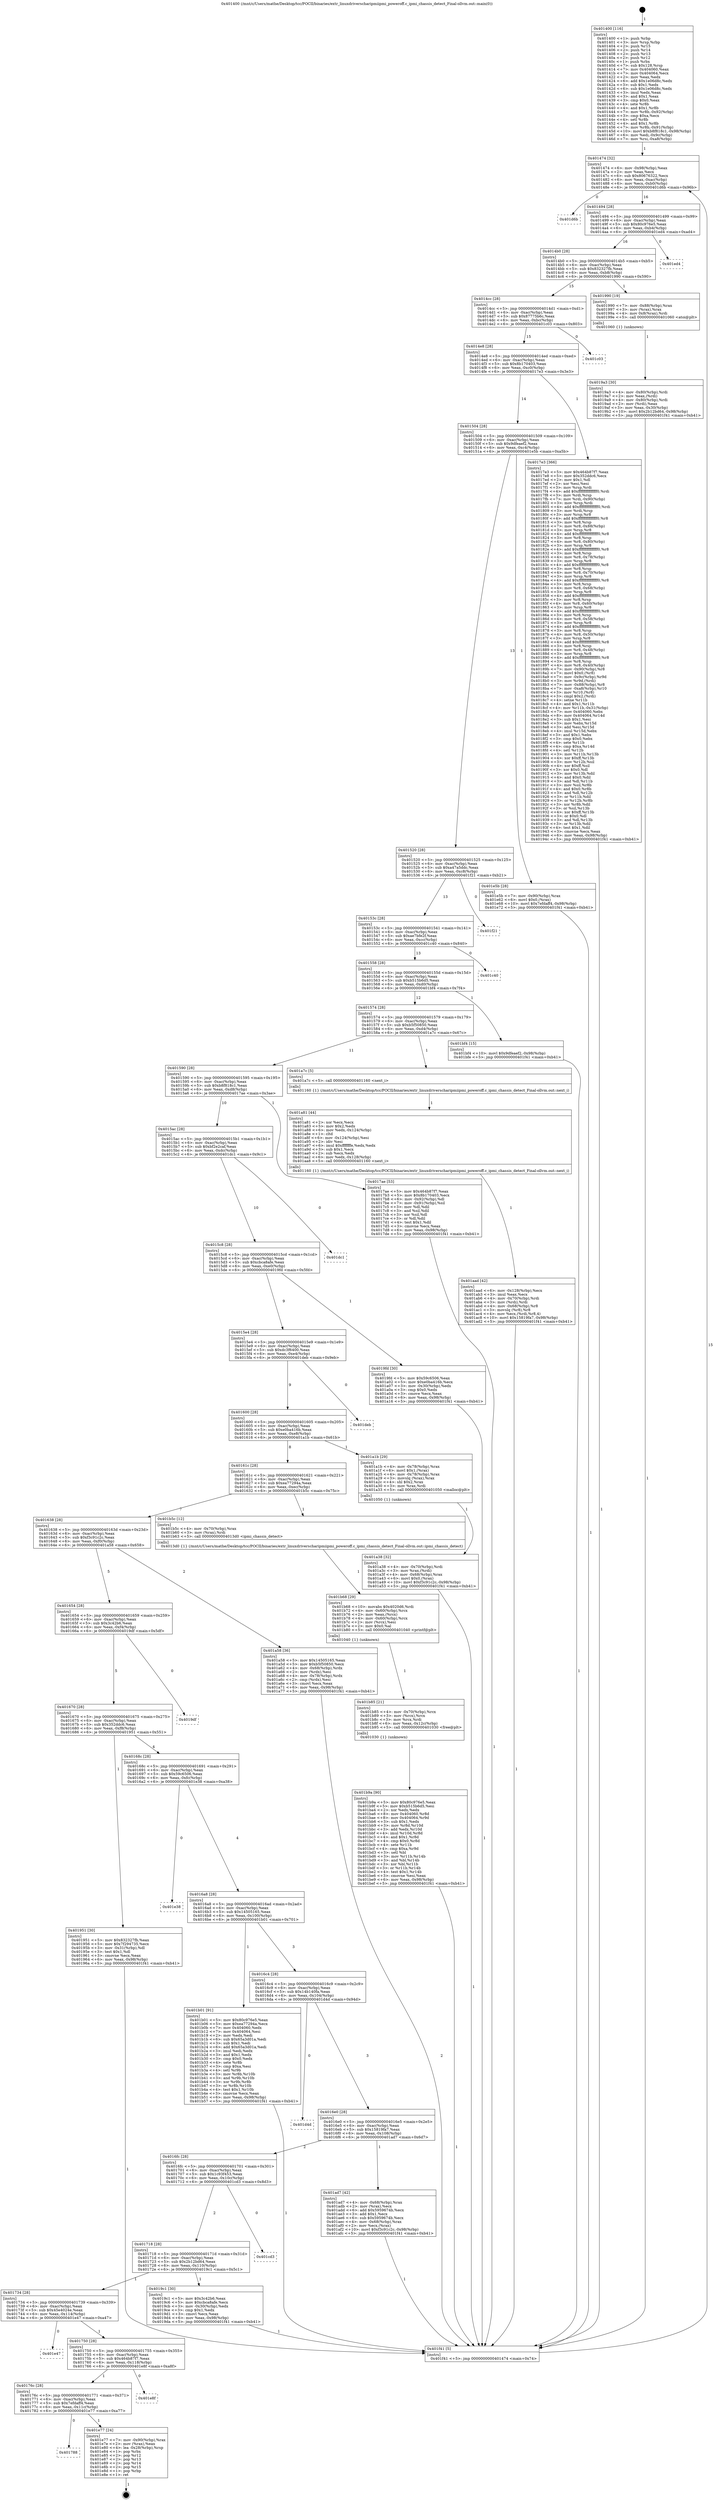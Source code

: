 digraph "0x401400" {
  label = "0x401400 (/mnt/c/Users/mathe/Desktop/tcc/POCII/binaries/extr_linuxdriverscharipmiipmi_poweroff.c_ipmi_chassis_detect_Final-ollvm.out::main(0))"
  labelloc = "t"
  node[shape=record]

  Entry [label="",width=0.3,height=0.3,shape=circle,fillcolor=black,style=filled]
  "0x401474" [label="{
     0x401474 [32]\l
     | [instrs]\l
     &nbsp;&nbsp;0x401474 \<+6\>: mov -0x98(%rbp),%eax\l
     &nbsp;&nbsp;0x40147a \<+2\>: mov %eax,%ecx\l
     &nbsp;&nbsp;0x40147c \<+6\>: sub $0x80676322,%ecx\l
     &nbsp;&nbsp;0x401482 \<+6\>: mov %eax,-0xac(%rbp)\l
     &nbsp;&nbsp;0x401488 \<+6\>: mov %ecx,-0xb0(%rbp)\l
     &nbsp;&nbsp;0x40148e \<+6\>: je 0000000000401d6b \<main+0x96b\>\l
  }"]
  "0x401d6b" [label="{
     0x401d6b\l
  }", style=dashed]
  "0x401494" [label="{
     0x401494 [28]\l
     | [instrs]\l
     &nbsp;&nbsp;0x401494 \<+5\>: jmp 0000000000401499 \<main+0x99\>\l
     &nbsp;&nbsp;0x401499 \<+6\>: mov -0xac(%rbp),%eax\l
     &nbsp;&nbsp;0x40149f \<+5\>: sub $0x80c976e5,%eax\l
     &nbsp;&nbsp;0x4014a4 \<+6\>: mov %eax,-0xb4(%rbp)\l
     &nbsp;&nbsp;0x4014aa \<+6\>: je 0000000000401ed4 \<main+0xad4\>\l
  }"]
  Exit [label="",width=0.3,height=0.3,shape=circle,fillcolor=black,style=filled,peripheries=2]
  "0x401ed4" [label="{
     0x401ed4\l
  }", style=dashed]
  "0x4014b0" [label="{
     0x4014b0 [28]\l
     | [instrs]\l
     &nbsp;&nbsp;0x4014b0 \<+5\>: jmp 00000000004014b5 \<main+0xb5\>\l
     &nbsp;&nbsp;0x4014b5 \<+6\>: mov -0xac(%rbp),%eax\l
     &nbsp;&nbsp;0x4014bb \<+5\>: sub $0x832327fb,%eax\l
     &nbsp;&nbsp;0x4014c0 \<+6\>: mov %eax,-0xb8(%rbp)\l
     &nbsp;&nbsp;0x4014c6 \<+6\>: je 0000000000401990 \<main+0x590\>\l
  }"]
  "0x401788" [label="{
     0x401788\l
  }", style=dashed]
  "0x401990" [label="{
     0x401990 [19]\l
     | [instrs]\l
     &nbsp;&nbsp;0x401990 \<+7\>: mov -0x88(%rbp),%rax\l
     &nbsp;&nbsp;0x401997 \<+3\>: mov (%rax),%rax\l
     &nbsp;&nbsp;0x40199a \<+4\>: mov 0x8(%rax),%rdi\l
     &nbsp;&nbsp;0x40199e \<+5\>: call 0000000000401060 \<atoi@plt\>\l
     | [calls]\l
     &nbsp;&nbsp;0x401060 \{1\} (unknown)\l
  }"]
  "0x4014cc" [label="{
     0x4014cc [28]\l
     | [instrs]\l
     &nbsp;&nbsp;0x4014cc \<+5\>: jmp 00000000004014d1 \<main+0xd1\>\l
     &nbsp;&nbsp;0x4014d1 \<+6\>: mov -0xac(%rbp),%eax\l
     &nbsp;&nbsp;0x4014d7 \<+5\>: sub $0x87775b6c,%eax\l
     &nbsp;&nbsp;0x4014dc \<+6\>: mov %eax,-0xbc(%rbp)\l
     &nbsp;&nbsp;0x4014e2 \<+6\>: je 0000000000401c03 \<main+0x803\>\l
  }"]
  "0x401e77" [label="{
     0x401e77 [24]\l
     | [instrs]\l
     &nbsp;&nbsp;0x401e77 \<+7\>: mov -0x90(%rbp),%rax\l
     &nbsp;&nbsp;0x401e7e \<+2\>: mov (%rax),%eax\l
     &nbsp;&nbsp;0x401e80 \<+4\>: lea -0x28(%rbp),%rsp\l
     &nbsp;&nbsp;0x401e84 \<+1\>: pop %rbx\l
     &nbsp;&nbsp;0x401e85 \<+2\>: pop %r12\l
     &nbsp;&nbsp;0x401e87 \<+2\>: pop %r13\l
     &nbsp;&nbsp;0x401e89 \<+2\>: pop %r14\l
     &nbsp;&nbsp;0x401e8b \<+2\>: pop %r15\l
     &nbsp;&nbsp;0x401e8d \<+1\>: pop %rbp\l
     &nbsp;&nbsp;0x401e8e \<+1\>: ret\l
  }"]
  "0x401c03" [label="{
     0x401c03\l
  }", style=dashed]
  "0x4014e8" [label="{
     0x4014e8 [28]\l
     | [instrs]\l
     &nbsp;&nbsp;0x4014e8 \<+5\>: jmp 00000000004014ed \<main+0xed\>\l
     &nbsp;&nbsp;0x4014ed \<+6\>: mov -0xac(%rbp),%eax\l
     &nbsp;&nbsp;0x4014f3 \<+5\>: sub $0x8b170403,%eax\l
     &nbsp;&nbsp;0x4014f8 \<+6\>: mov %eax,-0xc0(%rbp)\l
     &nbsp;&nbsp;0x4014fe \<+6\>: je 00000000004017e3 \<main+0x3e3\>\l
  }"]
  "0x40176c" [label="{
     0x40176c [28]\l
     | [instrs]\l
     &nbsp;&nbsp;0x40176c \<+5\>: jmp 0000000000401771 \<main+0x371\>\l
     &nbsp;&nbsp;0x401771 \<+6\>: mov -0xac(%rbp),%eax\l
     &nbsp;&nbsp;0x401777 \<+5\>: sub $0x7efdaff4,%eax\l
     &nbsp;&nbsp;0x40177c \<+6\>: mov %eax,-0x11c(%rbp)\l
     &nbsp;&nbsp;0x401782 \<+6\>: je 0000000000401e77 \<main+0xa77\>\l
  }"]
  "0x4017e3" [label="{
     0x4017e3 [366]\l
     | [instrs]\l
     &nbsp;&nbsp;0x4017e3 \<+5\>: mov $0x464b87f7,%eax\l
     &nbsp;&nbsp;0x4017e8 \<+5\>: mov $0x352ddc6,%ecx\l
     &nbsp;&nbsp;0x4017ed \<+2\>: mov $0x1,%dl\l
     &nbsp;&nbsp;0x4017ef \<+2\>: xor %esi,%esi\l
     &nbsp;&nbsp;0x4017f1 \<+3\>: mov %rsp,%rdi\l
     &nbsp;&nbsp;0x4017f4 \<+4\>: add $0xfffffffffffffff0,%rdi\l
     &nbsp;&nbsp;0x4017f8 \<+3\>: mov %rdi,%rsp\l
     &nbsp;&nbsp;0x4017fb \<+7\>: mov %rdi,-0x90(%rbp)\l
     &nbsp;&nbsp;0x401802 \<+3\>: mov %rsp,%rdi\l
     &nbsp;&nbsp;0x401805 \<+4\>: add $0xfffffffffffffff0,%rdi\l
     &nbsp;&nbsp;0x401809 \<+3\>: mov %rdi,%rsp\l
     &nbsp;&nbsp;0x40180c \<+3\>: mov %rsp,%r8\l
     &nbsp;&nbsp;0x40180f \<+4\>: add $0xfffffffffffffff0,%r8\l
     &nbsp;&nbsp;0x401813 \<+3\>: mov %r8,%rsp\l
     &nbsp;&nbsp;0x401816 \<+7\>: mov %r8,-0x88(%rbp)\l
     &nbsp;&nbsp;0x40181d \<+3\>: mov %rsp,%r8\l
     &nbsp;&nbsp;0x401820 \<+4\>: add $0xfffffffffffffff0,%r8\l
     &nbsp;&nbsp;0x401824 \<+3\>: mov %r8,%rsp\l
     &nbsp;&nbsp;0x401827 \<+4\>: mov %r8,-0x80(%rbp)\l
     &nbsp;&nbsp;0x40182b \<+3\>: mov %rsp,%r8\l
     &nbsp;&nbsp;0x40182e \<+4\>: add $0xfffffffffffffff0,%r8\l
     &nbsp;&nbsp;0x401832 \<+3\>: mov %r8,%rsp\l
     &nbsp;&nbsp;0x401835 \<+4\>: mov %r8,-0x78(%rbp)\l
     &nbsp;&nbsp;0x401839 \<+3\>: mov %rsp,%r8\l
     &nbsp;&nbsp;0x40183c \<+4\>: add $0xfffffffffffffff0,%r8\l
     &nbsp;&nbsp;0x401840 \<+3\>: mov %r8,%rsp\l
     &nbsp;&nbsp;0x401843 \<+4\>: mov %r8,-0x70(%rbp)\l
     &nbsp;&nbsp;0x401847 \<+3\>: mov %rsp,%r8\l
     &nbsp;&nbsp;0x40184a \<+4\>: add $0xfffffffffffffff0,%r8\l
     &nbsp;&nbsp;0x40184e \<+3\>: mov %r8,%rsp\l
     &nbsp;&nbsp;0x401851 \<+4\>: mov %r8,-0x68(%rbp)\l
     &nbsp;&nbsp;0x401855 \<+3\>: mov %rsp,%r8\l
     &nbsp;&nbsp;0x401858 \<+4\>: add $0xfffffffffffffff0,%r8\l
     &nbsp;&nbsp;0x40185c \<+3\>: mov %r8,%rsp\l
     &nbsp;&nbsp;0x40185f \<+4\>: mov %r8,-0x60(%rbp)\l
     &nbsp;&nbsp;0x401863 \<+3\>: mov %rsp,%r8\l
     &nbsp;&nbsp;0x401866 \<+4\>: add $0xfffffffffffffff0,%r8\l
     &nbsp;&nbsp;0x40186a \<+3\>: mov %r8,%rsp\l
     &nbsp;&nbsp;0x40186d \<+4\>: mov %r8,-0x58(%rbp)\l
     &nbsp;&nbsp;0x401871 \<+3\>: mov %rsp,%r8\l
     &nbsp;&nbsp;0x401874 \<+4\>: add $0xfffffffffffffff0,%r8\l
     &nbsp;&nbsp;0x401878 \<+3\>: mov %r8,%rsp\l
     &nbsp;&nbsp;0x40187b \<+4\>: mov %r8,-0x50(%rbp)\l
     &nbsp;&nbsp;0x40187f \<+3\>: mov %rsp,%r8\l
     &nbsp;&nbsp;0x401882 \<+4\>: add $0xfffffffffffffff0,%r8\l
     &nbsp;&nbsp;0x401886 \<+3\>: mov %r8,%rsp\l
     &nbsp;&nbsp;0x401889 \<+4\>: mov %r8,-0x48(%rbp)\l
     &nbsp;&nbsp;0x40188d \<+3\>: mov %rsp,%r8\l
     &nbsp;&nbsp;0x401890 \<+4\>: add $0xfffffffffffffff0,%r8\l
     &nbsp;&nbsp;0x401894 \<+3\>: mov %r8,%rsp\l
     &nbsp;&nbsp;0x401897 \<+4\>: mov %r8,-0x40(%rbp)\l
     &nbsp;&nbsp;0x40189b \<+7\>: mov -0x90(%rbp),%r8\l
     &nbsp;&nbsp;0x4018a2 \<+7\>: movl $0x0,(%r8)\l
     &nbsp;&nbsp;0x4018a9 \<+7\>: mov -0x9c(%rbp),%r9d\l
     &nbsp;&nbsp;0x4018b0 \<+3\>: mov %r9d,(%rdi)\l
     &nbsp;&nbsp;0x4018b3 \<+7\>: mov -0x88(%rbp),%r8\l
     &nbsp;&nbsp;0x4018ba \<+7\>: mov -0xa8(%rbp),%r10\l
     &nbsp;&nbsp;0x4018c1 \<+3\>: mov %r10,(%r8)\l
     &nbsp;&nbsp;0x4018c4 \<+3\>: cmpl $0x2,(%rdi)\l
     &nbsp;&nbsp;0x4018c7 \<+4\>: setne %r11b\l
     &nbsp;&nbsp;0x4018cb \<+4\>: and $0x1,%r11b\l
     &nbsp;&nbsp;0x4018cf \<+4\>: mov %r11b,-0x31(%rbp)\l
     &nbsp;&nbsp;0x4018d3 \<+7\>: mov 0x404060,%ebx\l
     &nbsp;&nbsp;0x4018da \<+8\>: mov 0x404064,%r14d\l
     &nbsp;&nbsp;0x4018e2 \<+3\>: sub $0x1,%esi\l
     &nbsp;&nbsp;0x4018e5 \<+3\>: mov %ebx,%r15d\l
     &nbsp;&nbsp;0x4018e8 \<+3\>: add %esi,%r15d\l
     &nbsp;&nbsp;0x4018eb \<+4\>: imul %r15d,%ebx\l
     &nbsp;&nbsp;0x4018ef \<+3\>: and $0x1,%ebx\l
     &nbsp;&nbsp;0x4018f2 \<+3\>: cmp $0x0,%ebx\l
     &nbsp;&nbsp;0x4018f5 \<+4\>: sete %r11b\l
     &nbsp;&nbsp;0x4018f9 \<+4\>: cmp $0xa,%r14d\l
     &nbsp;&nbsp;0x4018fd \<+4\>: setl %r12b\l
     &nbsp;&nbsp;0x401901 \<+3\>: mov %r11b,%r13b\l
     &nbsp;&nbsp;0x401904 \<+4\>: xor $0xff,%r13b\l
     &nbsp;&nbsp;0x401908 \<+3\>: mov %r12b,%sil\l
     &nbsp;&nbsp;0x40190b \<+4\>: xor $0xff,%sil\l
     &nbsp;&nbsp;0x40190f \<+3\>: xor $0x0,%dl\l
     &nbsp;&nbsp;0x401912 \<+3\>: mov %r13b,%dil\l
     &nbsp;&nbsp;0x401915 \<+4\>: and $0x0,%dil\l
     &nbsp;&nbsp;0x401919 \<+3\>: and %dl,%r11b\l
     &nbsp;&nbsp;0x40191c \<+3\>: mov %sil,%r8b\l
     &nbsp;&nbsp;0x40191f \<+4\>: and $0x0,%r8b\l
     &nbsp;&nbsp;0x401923 \<+3\>: and %dl,%r12b\l
     &nbsp;&nbsp;0x401926 \<+3\>: or %r11b,%dil\l
     &nbsp;&nbsp;0x401929 \<+3\>: or %r12b,%r8b\l
     &nbsp;&nbsp;0x40192c \<+3\>: xor %r8b,%dil\l
     &nbsp;&nbsp;0x40192f \<+3\>: or %sil,%r13b\l
     &nbsp;&nbsp;0x401932 \<+4\>: xor $0xff,%r13b\l
     &nbsp;&nbsp;0x401936 \<+3\>: or $0x0,%dl\l
     &nbsp;&nbsp;0x401939 \<+3\>: and %dl,%r13b\l
     &nbsp;&nbsp;0x40193c \<+3\>: or %r13b,%dil\l
     &nbsp;&nbsp;0x40193f \<+4\>: test $0x1,%dil\l
     &nbsp;&nbsp;0x401943 \<+3\>: cmovne %ecx,%eax\l
     &nbsp;&nbsp;0x401946 \<+6\>: mov %eax,-0x98(%rbp)\l
     &nbsp;&nbsp;0x40194c \<+5\>: jmp 0000000000401f41 \<main+0xb41\>\l
  }"]
  "0x401504" [label="{
     0x401504 [28]\l
     | [instrs]\l
     &nbsp;&nbsp;0x401504 \<+5\>: jmp 0000000000401509 \<main+0x109\>\l
     &nbsp;&nbsp;0x401509 \<+6\>: mov -0xac(%rbp),%eax\l
     &nbsp;&nbsp;0x40150f \<+5\>: sub $0x9dfeaef2,%eax\l
     &nbsp;&nbsp;0x401514 \<+6\>: mov %eax,-0xc4(%rbp)\l
     &nbsp;&nbsp;0x40151a \<+6\>: je 0000000000401e5b \<main+0xa5b\>\l
  }"]
  "0x401e8f" [label="{
     0x401e8f\l
  }", style=dashed]
  "0x401e5b" [label="{
     0x401e5b [28]\l
     | [instrs]\l
     &nbsp;&nbsp;0x401e5b \<+7\>: mov -0x90(%rbp),%rax\l
     &nbsp;&nbsp;0x401e62 \<+6\>: movl $0x0,(%rax)\l
     &nbsp;&nbsp;0x401e68 \<+10\>: movl $0x7efdaff4,-0x98(%rbp)\l
     &nbsp;&nbsp;0x401e72 \<+5\>: jmp 0000000000401f41 \<main+0xb41\>\l
  }"]
  "0x401520" [label="{
     0x401520 [28]\l
     | [instrs]\l
     &nbsp;&nbsp;0x401520 \<+5\>: jmp 0000000000401525 \<main+0x125\>\l
     &nbsp;&nbsp;0x401525 \<+6\>: mov -0xac(%rbp),%eax\l
     &nbsp;&nbsp;0x40152b \<+5\>: sub $0xa47a5ddc,%eax\l
     &nbsp;&nbsp;0x401530 \<+6\>: mov %eax,-0xc8(%rbp)\l
     &nbsp;&nbsp;0x401536 \<+6\>: je 0000000000401f21 \<main+0xb21\>\l
  }"]
  "0x401750" [label="{
     0x401750 [28]\l
     | [instrs]\l
     &nbsp;&nbsp;0x401750 \<+5\>: jmp 0000000000401755 \<main+0x355\>\l
     &nbsp;&nbsp;0x401755 \<+6\>: mov -0xac(%rbp),%eax\l
     &nbsp;&nbsp;0x40175b \<+5\>: sub $0x464b87f7,%eax\l
     &nbsp;&nbsp;0x401760 \<+6\>: mov %eax,-0x118(%rbp)\l
     &nbsp;&nbsp;0x401766 \<+6\>: je 0000000000401e8f \<main+0xa8f\>\l
  }"]
  "0x401f21" [label="{
     0x401f21\l
  }", style=dashed]
  "0x40153c" [label="{
     0x40153c [28]\l
     | [instrs]\l
     &nbsp;&nbsp;0x40153c \<+5\>: jmp 0000000000401541 \<main+0x141\>\l
     &nbsp;&nbsp;0x401541 \<+6\>: mov -0xac(%rbp),%eax\l
     &nbsp;&nbsp;0x401547 \<+5\>: sub $0xae7bfe2f,%eax\l
     &nbsp;&nbsp;0x40154c \<+6\>: mov %eax,-0xcc(%rbp)\l
     &nbsp;&nbsp;0x401552 \<+6\>: je 0000000000401c40 \<main+0x840\>\l
  }"]
  "0x401e47" [label="{
     0x401e47\l
  }", style=dashed]
  "0x401c40" [label="{
     0x401c40\l
  }", style=dashed]
  "0x401558" [label="{
     0x401558 [28]\l
     | [instrs]\l
     &nbsp;&nbsp;0x401558 \<+5\>: jmp 000000000040155d \<main+0x15d\>\l
     &nbsp;&nbsp;0x40155d \<+6\>: mov -0xac(%rbp),%eax\l
     &nbsp;&nbsp;0x401563 \<+5\>: sub $0xb515b6d5,%eax\l
     &nbsp;&nbsp;0x401568 \<+6\>: mov %eax,-0xd0(%rbp)\l
     &nbsp;&nbsp;0x40156e \<+6\>: je 0000000000401bf4 \<main+0x7f4\>\l
  }"]
  "0x401b9a" [label="{
     0x401b9a [90]\l
     | [instrs]\l
     &nbsp;&nbsp;0x401b9a \<+5\>: mov $0x80c976e5,%eax\l
     &nbsp;&nbsp;0x401b9f \<+5\>: mov $0xb515b6d5,%esi\l
     &nbsp;&nbsp;0x401ba4 \<+2\>: xor %edx,%edx\l
     &nbsp;&nbsp;0x401ba6 \<+8\>: mov 0x404060,%r8d\l
     &nbsp;&nbsp;0x401bae \<+8\>: mov 0x404064,%r9d\l
     &nbsp;&nbsp;0x401bb6 \<+3\>: sub $0x1,%edx\l
     &nbsp;&nbsp;0x401bb9 \<+3\>: mov %r8d,%r10d\l
     &nbsp;&nbsp;0x401bbc \<+3\>: add %edx,%r10d\l
     &nbsp;&nbsp;0x401bbf \<+4\>: imul %r10d,%r8d\l
     &nbsp;&nbsp;0x401bc3 \<+4\>: and $0x1,%r8d\l
     &nbsp;&nbsp;0x401bc7 \<+4\>: cmp $0x0,%r8d\l
     &nbsp;&nbsp;0x401bcb \<+4\>: sete %r11b\l
     &nbsp;&nbsp;0x401bcf \<+4\>: cmp $0xa,%r9d\l
     &nbsp;&nbsp;0x401bd3 \<+3\>: setl %bl\l
     &nbsp;&nbsp;0x401bd6 \<+3\>: mov %r11b,%r14b\l
     &nbsp;&nbsp;0x401bd9 \<+3\>: and %bl,%r14b\l
     &nbsp;&nbsp;0x401bdc \<+3\>: xor %bl,%r11b\l
     &nbsp;&nbsp;0x401bdf \<+3\>: or %r11b,%r14b\l
     &nbsp;&nbsp;0x401be2 \<+4\>: test $0x1,%r14b\l
     &nbsp;&nbsp;0x401be6 \<+3\>: cmovne %esi,%eax\l
     &nbsp;&nbsp;0x401be9 \<+6\>: mov %eax,-0x98(%rbp)\l
     &nbsp;&nbsp;0x401bef \<+5\>: jmp 0000000000401f41 \<main+0xb41\>\l
  }"]
  "0x401bf4" [label="{
     0x401bf4 [15]\l
     | [instrs]\l
     &nbsp;&nbsp;0x401bf4 \<+10\>: movl $0x9dfeaef2,-0x98(%rbp)\l
     &nbsp;&nbsp;0x401bfe \<+5\>: jmp 0000000000401f41 \<main+0xb41\>\l
  }"]
  "0x401574" [label="{
     0x401574 [28]\l
     | [instrs]\l
     &nbsp;&nbsp;0x401574 \<+5\>: jmp 0000000000401579 \<main+0x179\>\l
     &nbsp;&nbsp;0x401579 \<+6\>: mov -0xac(%rbp),%eax\l
     &nbsp;&nbsp;0x40157f \<+5\>: sub $0xb5f50850,%eax\l
     &nbsp;&nbsp;0x401584 \<+6\>: mov %eax,-0xd4(%rbp)\l
     &nbsp;&nbsp;0x40158a \<+6\>: je 0000000000401a7c \<main+0x67c\>\l
  }"]
  "0x401b85" [label="{
     0x401b85 [21]\l
     | [instrs]\l
     &nbsp;&nbsp;0x401b85 \<+4\>: mov -0x70(%rbp),%rcx\l
     &nbsp;&nbsp;0x401b89 \<+3\>: mov (%rcx),%rcx\l
     &nbsp;&nbsp;0x401b8c \<+3\>: mov %rcx,%rdi\l
     &nbsp;&nbsp;0x401b8f \<+6\>: mov %eax,-0x12c(%rbp)\l
     &nbsp;&nbsp;0x401b95 \<+5\>: call 0000000000401030 \<free@plt\>\l
     | [calls]\l
     &nbsp;&nbsp;0x401030 \{1\} (unknown)\l
  }"]
  "0x401a7c" [label="{
     0x401a7c [5]\l
     | [instrs]\l
     &nbsp;&nbsp;0x401a7c \<+5\>: call 0000000000401160 \<next_i\>\l
     | [calls]\l
     &nbsp;&nbsp;0x401160 \{1\} (/mnt/c/Users/mathe/Desktop/tcc/POCII/binaries/extr_linuxdriverscharipmiipmi_poweroff.c_ipmi_chassis_detect_Final-ollvm.out::next_i)\l
  }"]
  "0x401590" [label="{
     0x401590 [28]\l
     | [instrs]\l
     &nbsp;&nbsp;0x401590 \<+5\>: jmp 0000000000401595 \<main+0x195\>\l
     &nbsp;&nbsp;0x401595 \<+6\>: mov -0xac(%rbp),%eax\l
     &nbsp;&nbsp;0x40159b \<+5\>: sub $0xb8f818c1,%eax\l
     &nbsp;&nbsp;0x4015a0 \<+6\>: mov %eax,-0xd8(%rbp)\l
     &nbsp;&nbsp;0x4015a6 \<+6\>: je 00000000004017ae \<main+0x3ae\>\l
  }"]
  "0x401b68" [label="{
     0x401b68 [29]\l
     | [instrs]\l
     &nbsp;&nbsp;0x401b68 \<+10\>: movabs $0x4020d6,%rdi\l
     &nbsp;&nbsp;0x401b72 \<+4\>: mov -0x60(%rbp),%rcx\l
     &nbsp;&nbsp;0x401b76 \<+2\>: mov %eax,(%rcx)\l
     &nbsp;&nbsp;0x401b78 \<+4\>: mov -0x60(%rbp),%rcx\l
     &nbsp;&nbsp;0x401b7c \<+2\>: mov (%rcx),%esi\l
     &nbsp;&nbsp;0x401b7e \<+2\>: mov $0x0,%al\l
     &nbsp;&nbsp;0x401b80 \<+5\>: call 0000000000401040 \<printf@plt\>\l
     | [calls]\l
     &nbsp;&nbsp;0x401040 \{1\} (unknown)\l
  }"]
  "0x4017ae" [label="{
     0x4017ae [53]\l
     | [instrs]\l
     &nbsp;&nbsp;0x4017ae \<+5\>: mov $0x464b87f7,%eax\l
     &nbsp;&nbsp;0x4017b3 \<+5\>: mov $0x8b170403,%ecx\l
     &nbsp;&nbsp;0x4017b8 \<+6\>: mov -0x92(%rbp),%dl\l
     &nbsp;&nbsp;0x4017be \<+7\>: mov -0x91(%rbp),%sil\l
     &nbsp;&nbsp;0x4017c5 \<+3\>: mov %dl,%dil\l
     &nbsp;&nbsp;0x4017c8 \<+3\>: and %sil,%dil\l
     &nbsp;&nbsp;0x4017cb \<+3\>: xor %sil,%dl\l
     &nbsp;&nbsp;0x4017ce \<+3\>: or %dl,%dil\l
     &nbsp;&nbsp;0x4017d1 \<+4\>: test $0x1,%dil\l
     &nbsp;&nbsp;0x4017d5 \<+3\>: cmovne %ecx,%eax\l
     &nbsp;&nbsp;0x4017d8 \<+6\>: mov %eax,-0x98(%rbp)\l
     &nbsp;&nbsp;0x4017de \<+5\>: jmp 0000000000401f41 \<main+0xb41\>\l
  }"]
  "0x4015ac" [label="{
     0x4015ac [28]\l
     | [instrs]\l
     &nbsp;&nbsp;0x4015ac \<+5\>: jmp 00000000004015b1 \<main+0x1b1\>\l
     &nbsp;&nbsp;0x4015b1 \<+6\>: mov -0xac(%rbp),%eax\l
     &nbsp;&nbsp;0x4015b7 \<+5\>: sub $0xbf2e2caf,%eax\l
     &nbsp;&nbsp;0x4015bc \<+6\>: mov %eax,-0xdc(%rbp)\l
     &nbsp;&nbsp;0x4015c2 \<+6\>: je 0000000000401dc1 \<main+0x9c1\>\l
  }"]
  "0x401f41" [label="{
     0x401f41 [5]\l
     | [instrs]\l
     &nbsp;&nbsp;0x401f41 \<+5\>: jmp 0000000000401474 \<main+0x74\>\l
  }"]
  "0x401400" [label="{
     0x401400 [116]\l
     | [instrs]\l
     &nbsp;&nbsp;0x401400 \<+1\>: push %rbp\l
     &nbsp;&nbsp;0x401401 \<+3\>: mov %rsp,%rbp\l
     &nbsp;&nbsp;0x401404 \<+2\>: push %r15\l
     &nbsp;&nbsp;0x401406 \<+2\>: push %r14\l
     &nbsp;&nbsp;0x401408 \<+2\>: push %r13\l
     &nbsp;&nbsp;0x40140a \<+2\>: push %r12\l
     &nbsp;&nbsp;0x40140c \<+1\>: push %rbx\l
     &nbsp;&nbsp;0x40140d \<+7\>: sub $0x128,%rsp\l
     &nbsp;&nbsp;0x401414 \<+7\>: mov 0x404060,%eax\l
     &nbsp;&nbsp;0x40141b \<+7\>: mov 0x404064,%ecx\l
     &nbsp;&nbsp;0x401422 \<+2\>: mov %eax,%edx\l
     &nbsp;&nbsp;0x401424 \<+6\>: add $0x1e06d8c,%edx\l
     &nbsp;&nbsp;0x40142a \<+3\>: sub $0x1,%edx\l
     &nbsp;&nbsp;0x40142d \<+6\>: sub $0x1e06d8c,%edx\l
     &nbsp;&nbsp;0x401433 \<+3\>: imul %edx,%eax\l
     &nbsp;&nbsp;0x401436 \<+3\>: and $0x1,%eax\l
     &nbsp;&nbsp;0x401439 \<+3\>: cmp $0x0,%eax\l
     &nbsp;&nbsp;0x40143c \<+4\>: sete %r8b\l
     &nbsp;&nbsp;0x401440 \<+4\>: and $0x1,%r8b\l
     &nbsp;&nbsp;0x401444 \<+7\>: mov %r8b,-0x92(%rbp)\l
     &nbsp;&nbsp;0x40144b \<+3\>: cmp $0xa,%ecx\l
     &nbsp;&nbsp;0x40144e \<+4\>: setl %r8b\l
     &nbsp;&nbsp;0x401452 \<+4\>: and $0x1,%r8b\l
     &nbsp;&nbsp;0x401456 \<+7\>: mov %r8b,-0x91(%rbp)\l
     &nbsp;&nbsp;0x40145d \<+10\>: movl $0xb8f818c1,-0x98(%rbp)\l
     &nbsp;&nbsp;0x401467 \<+6\>: mov %edi,-0x9c(%rbp)\l
     &nbsp;&nbsp;0x40146d \<+7\>: mov %rsi,-0xa8(%rbp)\l
  }"]
  "0x401aad" [label="{
     0x401aad [42]\l
     | [instrs]\l
     &nbsp;&nbsp;0x401aad \<+6\>: mov -0x128(%rbp),%ecx\l
     &nbsp;&nbsp;0x401ab3 \<+3\>: imul %eax,%ecx\l
     &nbsp;&nbsp;0x401ab6 \<+4\>: mov -0x70(%rbp),%rdi\l
     &nbsp;&nbsp;0x401aba \<+3\>: mov (%rdi),%rdi\l
     &nbsp;&nbsp;0x401abd \<+4\>: mov -0x68(%rbp),%r8\l
     &nbsp;&nbsp;0x401ac1 \<+3\>: movslq (%r8),%r8\l
     &nbsp;&nbsp;0x401ac4 \<+4\>: mov %ecx,(%rdi,%r8,4)\l
     &nbsp;&nbsp;0x401ac8 \<+10\>: movl $0x15819fa7,-0x98(%rbp)\l
     &nbsp;&nbsp;0x401ad2 \<+5\>: jmp 0000000000401f41 \<main+0xb41\>\l
  }"]
  "0x401a81" [label="{
     0x401a81 [44]\l
     | [instrs]\l
     &nbsp;&nbsp;0x401a81 \<+2\>: xor %ecx,%ecx\l
     &nbsp;&nbsp;0x401a83 \<+5\>: mov $0x2,%edx\l
     &nbsp;&nbsp;0x401a88 \<+6\>: mov %edx,-0x124(%rbp)\l
     &nbsp;&nbsp;0x401a8e \<+1\>: cltd\l
     &nbsp;&nbsp;0x401a8f \<+6\>: mov -0x124(%rbp),%esi\l
     &nbsp;&nbsp;0x401a95 \<+2\>: idiv %esi\l
     &nbsp;&nbsp;0x401a97 \<+6\>: imul $0xfffffffe,%edx,%edx\l
     &nbsp;&nbsp;0x401a9d \<+3\>: sub $0x1,%ecx\l
     &nbsp;&nbsp;0x401aa0 \<+2\>: sub %ecx,%edx\l
     &nbsp;&nbsp;0x401aa2 \<+6\>: mov %edx,-0x128(%rbp)\l
     &nbsp;&nbsp;0x401aa8 \<+5\>: call 0000000000401160 \<next_i\>\l
     | [calls]\l
     &nbsp;&nbsp;0x401160 \{1\} (/mnt/c/Users/mathe/Desktop/tcc/POCII/binaries/extr_linuxdriverscharipmiipmi_poweroff.c_ipmi_chassis_detect_Final-ollvm.out::next_i)\l
  }"]
  "0x401dc1" [label="{
     0x401dc1\l
  }", style=dashed]
  "0x4015c8" [label="{
     0x4015c8 [28]\l
     | [instrs]\l
     &nbsp;&nbsp;0x4015c8 \<+5\>: jmp 00000000004015cd \<main+0x1cd\>\l
     &nbsp;&nbsp;0x4015cd \<+6\>: mov -0xac(%rbp),%eax\l
     &nbsp;&nbsp;0x4015d3 \<+5\>: sub $0xcbca8afe,%eax\l
     &nbsp;&nbsp;0x4015d8 \<+6\>: mov %eax,-0xe0(%rbp)\l
     &nbsp;&nbsp;0x4015de \<+6\>: je 00000000004019fd \<main+0x5fd\>\l
  }"]
  "0x401a38" [label="{
     0x401a38 [32]\l
     | [instrs]\l
     &nbsp;&nbsp;0x401a38 \<+4\>: mov -0x70(%rbp),%rdi\l
     &nbsp;&nbsp;0x401a3c \<+3\>: mov %rax,(%rdi)\l
     &nbsp;&nbsp;0x401a3f \<+4\>: mov -0x68(%rbp),%rax\l
     &nbsp;&nbsp;0x401a43 \<+6\>: movl $0x0,(%rax)\l
     &nbsp;&nbsp;0x401a49 \<+10\>: movl $0xf3c91c2c,-0x98(%rbp)\l
     &nbsp;&nbsp;0x401a53 \<+5\>: jmp 0000000000401f41 \<main+0xb41\>\l
  }"]
  "0x4019fd" [label="{
     0x4019fd [30]\l
     | [instrs]\l
     &nbsp;&nbsp;0x4019fd \<+5\>: mov $0x59c6506,%eax\l
     &nbsp;&nbsp;0x401a02 \<+5\>: mov $0xe0ba416b,%ecx\l
     &nbsp;&nbsp;0x401a07 \<+3\>: mov -0x30(%rbp),%edx\l
     &nbsp;&nbsp;0x401a0a \<+3\>: cmp $0x0,%edx\l
     &nbsp;&nbsp;0x401a0d \<+3\>: cmove %ecx,%eax\l
     &nbsp;&nbsp;0x401a10 \<+6\>: mov %eax,-0x98(%rbp)\l
     &nbsp;&nbsp;0x401a16 \<+5\>: jmp 0000000000401f41 \<main+0xb41\>\l
  }"]
  "0x4015e4" [label="{
     0x4015e4 [28]\l
     | [instrs]\l
     &nbsp;&nbsp;0x4015e4 \<+5\>: jmp 00000000004015e9 \<main+0x1e9\>\l
     &nbsp;&nbsp;0x4015e9 \<+6\>: mov -0xac(%rbp),%eax\l
     &nbsp;&nbsp;0x4015ef \<+5\>: sub $0xdc3f6400,%eax\l
     &nbsp;&nbsp;0x4015f4 \<+6\>: mov %eax,-0xe4(%rbp)\l
     &nbsp;&nbsp;0x4015fa \<+6\>: je 0000000000401deb \<main+0x9eb\>\l
  }"]
  "0x401734" [label="{
     0x401734 [28]\l
     | [instrs]\l
     &nbsp;&nbsp;0x401734 \<+5\>: jmp 0000000000401739 \<main+0x339\>\l
     &nbsp;&nbsp;0x401739 \<+6\>: mov -0xac(%rbp),%eax\l
     &nbsp;&nbsp;0x40173f \<+5\>: sub $0x45e4024e,%eax\l
     &nbsp;&nbsp;0x401744 \<+6\>: mov %eax,-0x114(%rbp)\l
     &nbsp;&nbsp;0x40174a \<+6\>: je 0000000000401e47 \<main+0xa47\>\l
  }"]
  "0x401deb" [label="{
     0x401deb\l
  }", style=dashed]
  "0x401600" [label="{
     0x401600 [28]\l
     | [instrs]\l
     &nbsp;&nbsp;0x401600 \<+5\>: jmp 0000000000401605 \<main+0x205\>\l
     &nbsp;&nbsp;0x401605 \<+6\>: mov -0xac(%rbp),%eax\l
     &nbsp;&nbsp;0x40160b \<+5\>: sub $0xe0ba416b,%eax\l
     &nbsp;&nbsp;0x401610 \<+6\>: mov %eax,-0xe8(%rbp)\l
     &nbsp;&nbsp;0x401616 \<+6\>: je 0000000000401a1b \<main+0x61b\>\l
  }"]
  "0x4019c1" [label="{
     0x4019c1 [30]\l
     | [instrs]\l
     &nbsp;&nbsp;0x4019c1 \<+5\>: mov $0x3c42b6,%eax\l
     &nbsp;&nbsp;0x4019c6 \<+5\>: mov $0xcbca8afe,%ecx\l
     &nbsp;&nbsp;0x4019cb \<+3\>: mov -0x30(%rbp),%edx\l
     &nbsp;&nbsp;0x4019ce \<+3\>: cmp $0x1,%edx\l
     &nbsp;&nbsp;0x4019d1 \<+3\>: cmovl %ecx,%eax\l
     &nbsp;&nbsp;0x4019d4 \<+6\>: mov %eax,-0x98(%rbp)\l
     &nbsp;&nbsp;0x4019da \<+5\>: jmp 0000000000401f41 \<main+0xb41\>\l
  }"]
  "0x401a1b" [label="{
     0x401a1b [29]\l
     | [instrs]\l
     &nbsp;&nbsp;0x401a1b \<+4\>: mov -0x78(%rbp),%rax\l
     &nbsp;&nbsp;0x401a1f \<+6\>: movl $0x1,(%rax)\l
     &nbsp;&nbsp;0x401a25 \<+4\>: mov -0x78(%rbp),%rax\l
     &nbsp;&nbsp;0x401a29 \<+3\>: movslq (%rax),%rax\l
     &nbsp;&nbsp;0x401a2c \<+4\>: shl $0x2,%rax\l
     &nbsp;&nbsp;0x401a30 \<+3\>: mov %rax,%rdi\l
     &nbsp;&nbsp;0x401a33 \<+5\>: call 0000000000401050 \<malloc@plt\>\l
     | [calls]\l
     &nbsp;&nbsp;0x401050 \{1\} (unknown)\l
  }"]
  "0x40161c" [label="{
     0x40161c [28]\l
     | [instrs]\l
     &nbsp;&nbsp;0x40161c \<+5\>: jmp 0000000000401621 \<main+0x221\>\l
     &nbsp;&nbsp;0x401621 \<+6\>: mov -0xac(%rbp),%eax\l
     &nbsp;&nbsp;0x401627 \<+5\>: sub $0xea77294a,%eax\l
     &nbsp;&nbsp;0x40162c \<+6\>: mov %eax,-0xec(%rbp)\l
     &nbsp;&nbsp;0x401632 \<+6\>: je 0000000000401b5c \<main+0x75c\>\l
  }"]
  "0x401718" [label="{
     0x401718 [28]\l
     | [instrs]\l
     &nbsp;&nbsp;0x401718 \<+5\>: jmp 000000000040171d \<main+0x31d\>\l
     &nbsp;&nbsp;0x40171d \<+6\>: mov -0xac(%rbp),%eax\l
     &nbsp;&nbsp;0x401723 \<+5\>: sub $0x2b12bd64,%eax\l
     &nbsp;&nbsp;0x401728 \<+6\>: mov %eax,-0x110(%rbp)\l
     &nbsp;&nbsp;0x40172e \<+6\>: je 00000000004019c1 \<main+0x5c1\>\l
  }"]
  "0x401b5c" [label="{
     0x401b5c [12]\l
     | [instrs]\l
     &nbsp;&nbsp;0x401b5c \<+4\>: mov -0x70(%rbp),%rax\l
     &nbsp;&nbsp;0x401b60 \<+3\>: mov (%rax),%rdi\l
     &nbsp;&nbsp;0x401b63 \<+5\>: call 00000000004013d0 \<ipmi_chassis_detect\>\l
     | [calls]\l
     &nbsp;&nbsp;0x4013d0 \{1\} (/mnt/c/Users/mathe/Desktop/tcc/POCII/binaries/extr_linuxdriverscharipmiipmi_poweroff.c_ipmi_chassis_detect_Final-ollvm.out::ipmi_chassis_detect)\l
  }"]
  "0x401638" [label="{
     0x401638 [28]\l
     | [instrs]\l
     &nbsp;&nbsp;0x401638 \<+5\>: jmp 000000000040163d \<main+0x23d\>\l
     &nbsp;&nbsp;0x40163d \<+6\>: mov -0xac(%rbp),%eax\l
     &nbsp;&nbsp;0x401643 \<+5\>: sub $0xf3c91c2c,%eax\l
     &nbsp;&nbsp;0x401648 \<+6\>: mov %eax,-0xf0(%rbp)\l
     &nbsp;&nbsp;0x40164e \<+6\>: je 0000000000401a58 \<main+0x658\>\l
  }"]
  "0x401cd3" [label="{
     0x401cd3\l
  }", style=dashed]
  "0x401a58" [label="{
     0x401a58 [36]\l
     | [instrs]\l
     &nbsp;&nbsp;0x401a58 \<+5\>: mov $0x14505165,%eax\l
     &nbsp;&nbsp;0x401a5d \<+5\>: mov $0xb5f50850,%ecx\l
     &nbsp;&nbsp;0x401a62 \<+4\>: mov -0x68(%rbp),%rdx\l
     &nbsp;&nbsp;0x401a66 \<+2\>: mov (%rdx),%esi\l
     &nbsp;&nbsp;0x401a68 \<+4\>: mov -0x78(%rbp),%rdx\l
     &nbsp;&nbsp;0x401a6c \<+2\>: cmp (%rdx),%esi\l
     &nbsp;&nbsp;0x401a6e \<+3\>: cmovl %ecx,%eax\l
     &nbsp;&nbsp;0x401a71 \<+6\>: mov %eax,-0x98(%rbp)\l
     &nbsp;&nbsp;0x401a77 \<+5\>: jmp 0000000000401f41 \<main+0xb41\>\l
  }"]
  "0x401654" [label="{
     0x401654 [28]\l
     | [instrs]\l
     &nbsp;&nbsp;0x401654 \<+5\>: jmp 0000000000401659 \<main+0x259\>\l
     &nbsp;&nbsp;0x401659 \<+6\>: mov -0xac(%rbp),%eax\l
     &nbsp;&nbsp;0x40165f \<+5\>: sub $0x3c42b6,%eax\l
     &nbsp;&nbsp;0x401664 \<+6\>: mov %eax,-0xf4(%rbp)\l
     &nbsp;&nbsp;0x40166a \<+6\>: je 00000000004019df \<main+0x5df\>\l
  }"]
  "0x4016fc" [label="{
     0x4016fc [28]\l
     | [instrs]\l
     &nbsp;&nbsp;0x4016fc \<+5\>: jmp 0000000000401701 \<main+0x301\>\l
     &nbsp;&nbsp;0x401701 \<+6\>: mov -0xac(%rbp),%eax\l
     &nbsp;&nbsp;0x401707 \<+5\>: sub $0x1c93f453,%eax\l
     &nbsp;&nbsp;0x40170c \<+6\>: mov %eax,-0x10c(%rbp)\l
     &nbsp;&nbsp;0x401712 \<+6\>: je 0000000000401cd3 \<main+0x8d3\>\l
  }"]
  "0x4019df" [label="{
     0x4019df\l
  }", style=dashed]
  "0x401670" [label="{
     0x401670 [28]\l
     | [instrs]\l
     &nbsp;&nbsp;0x401670 \<+5\>: jmp 0000000000401675 \<main+0x275\>\l
     &nbsp;&nbsp;0x401675 \<+6\>: mov -0xac(%rbp),%eax\l
     &nbsp;&nbsp;0x40167b \<+5\>: sub $0x352ddc6,%eax\l
     &nbsp;&nbsp;0x401680 \<+6\>: mov %eax,-0xf8(%rbp)\l
     &nbsp;&nbsp;0x401686 \<+6\>: je 0000000000401951 \<main+0x551\>\l
  }"]
  "0x401ad7" [label="{
     0x401ad7 [42]\l
     | [instrs]\l
     &nbsp;&nbsp;0x401ad7 \<+4\>: mov -0x68(%rbp),%rax\l
     &nbsp;&nbsp;0x401adb \<+2\>: mov (%rax),%ecx\l
     &nbsp;&nbsp;0x401add \<+6\>: add $0x5959674b,%ecx\l
     &nbsp;&nbsp;0x401ae3 \<+3\>: add $0x1,%ecx\l
     &nbsp;&nbsp;0x401ae6 \<+6\>: sub $0x5959674b,%ecx\l
     &nbsp;&nbsp;0x401aec \<+4\>: mov -0x68(%rbp),%rax\l
     &nbsp;&nbsp;0x401af0 \<+2\>: mov %ecx,(%rax)\l
     &nbsp;&nbsp;0x401af2 \<+10\>: movl $0xf3c91c2c,-0x98(%rbp)\l
     &nbsp;&nbsp;0x401afc \<+5\>: jmp 0000000000401f41 \<main+0xb41\>\l
  }"]
  "0x401951" [label="{
     0x401951 [30]\l
     | [instrs]\l
     &nbsp;&nbsp;0x401951 \<+5\>: mov $0x832327fb,%eax\l
     &nbsp;&nbsp;0x401956 \<+5\>: mov $0x7f294735,%ecx\l
     &nbsp;&nbsp;0x40195b \<+3\>: mov -0x31(%rbp),%dl\l
     &nbsp;&nbsp;0x40195e \<+3\>: test $0x1,%dl\l
     &nbsp;&nbsp;0x401961 \<+3\>: cmovne %ecx,%eax\l
     &nbsp;&nbsp;0x401964 \<+6\>: mov %eax,-0x98(%rbp)\l
     &nbsp;&nbsp;0x40196a \<+5\>: jmp 0000000000401f41 \<main+0xb41\>\l
  }"]
  "0x40168c" [label="{
     0x40168c [28]\l
     | [instrs]\l
     &nbsp;&nbsp;0x40168c \<+5\>: jmp 0000000000401691 \<main+0x291\>\l
     &nbsp;&nbsp;0x401691 \<+6\>: mov -0xac(%rbp),%eax\l
     &nbsp;&nbsp;0x401697 \<+5\>: sub $0x59c6506,%eax\l
     &nbsp;&nbsp;0x40169c \<+6\>: mov %eax,-0xfc(%rbp)\l
     &nbsp;&nbsp;0x4016a2 \<+6\>: je 0000000000401e38 \<main+0xa38\>\l
  }"]
  "0x4019a3" [label="{
     0x4019a3 [30]\l
     | [instrs]\l
     &nbsp;&nbsp;0x4019a3 \<+4\>: mov -0x80(%rbp),%rdi\l
     &nbsp;&nbsp;0x4019a7 \<+2\>: mov %eax,(%rdi)\l
     &nbsp;&nbsp;0x4019a9 \<+4\>: mov -0x80(%rbp),%rdi\l
     &nbsp;&nbsp;0x4019ad \<+2\>: mov (%rdi),%eax\l
     &nbsp;&nbsp;0x4019af \<+3\>: mov %eax,-0x30(%rbp)\l
     &nbsp;&nbsp;0x4019b2 \<+10\>: movl $0x2b12bd64,-0x98(%rbp)\l
     &nbsp;&nbsp;0x4019bc \<+5\>: jmp 0000000000401f41 \<main+0xb41\>\l
  }"]
  "0x4016e0" [label="{
     0x4016e0 [28]\l
     | [instrs]\l
     &nbsp;&nbsp;0x4016e0 \<+5\>: jmp 00000000004016e5 \<main+0x2e5\>\l
     &nbsp;&nbsp;0x4016e5 \<+6\>: mov -0xac(%rbp),%eax\l
     &nbsp;&nbsp;0x4016eb \<+5\>: sub $0x15819fa7,%eax\l
     &nbsp;&nbsp;0x4016f0 \<+6\>: mov %eax,-0x108(%rbp)\l
     &nbsp;&nbsp;0x4016f6 \<+6\>: je 0000000000401ad7 \<main+0x6d7\>\l
  }"]
  "0x401e38" [label="{
     0x401e38\l
  }", style=dashed]
  "0x4016a8" [label="{
     0x4016a8 [28]\l
     | [instrs]\l
     &nbsp;&nbsp;0x4016a8 \<+5\>: jmp 00000000004016ad \<main+0x2ad\>\l
     &nbsp;&nbsp;0x4016ad \<+6\>: mov -0xac(%rbp),%eax\l
     &nbsp;&nbsp;0x4016b3 \<+5\>: sub $0x14505165,%eax\l
     &nbsp;&nbsp;0x4016b8 \<+6\>: mov %eax,-0x100(%rbp)\l
     &nbsp;&nbsp;0x4016be \<+6\>: je 0000000000401b01 \<main+0x701\>\l
  }"]
  "0x401d4d" [label="{
     0x401d4d\l
  }", style=dashed]
  "0x401b01" [label="{
     0x401b01 [91]\l
     | [instrs]\l
     &nbsp;&nbsp;0x401b01 \<+5\>: mov $0x80c976e5,%eax\l
     &nbsp;&nbsp;0x401b06 \<+5\>: mov $0xea77294a,%ecx\l
     &nbsp;&nbsp;0x401b0b \<+7\>: mov 0x404060,%edx\l
     &nbsp;&nbsp;0x401b12 \<+7\>: mov 0x404064,%esi\l
     &nbsp;&nbsp;0x401b19 \<+2\>: mov %edx,%edi\l
     &nbsp;&nbsp;0x401b1b \<+6\>: sub $0x65a3d01a,%edi\l
     &nbsp;&nbsp;0x401b21 \<+3\>: sub $0x1,%edi\l
     &nbsp;&nbsp;0x401b24 \<+6\>: add $0x65a3d01a,%edi\l
     &nbsp;&nbsp;0x401b2a \<+3\>: imul %edi,%edx\l
     &nbsp;&nbsp;0x401b2d \<+3\>: and $0x1,%edx\l
     &nbsp;&nbsp;0x401b30 \<+3\>: cmp $0x0,%edx\l
     &nbsp;&nbsp;0x401b33 \<+4\>: sete %r8b\l
     &nbsp;&nbsp;0x401b37 \<+3\>: cmp $0xa,%esi\l
     &nbsp;&nbsp;0x401b3a \<+4\>: setl %r9b\l
     &nbsp;&nbsp;0x401b3e \<+3\>: mov %r8b,%r10b\l
     &nbsp;&nbsp;0x401b41 \<+3\>: and %r9b,%r10b\l
     &nbsp;&nbsp;0x401b44 \<+3\>: xor %r9b,%r8b\l
     &nbsp;&nbsp;0x401b47 \<+3\>: or %r8b,%r10b\l
     &nbsp;&nbsp;0x401b4a \<+4\>: test $0x1,%r10b\l
     &nbsp;&nbsp;0x401b4e \<+3\>: cmovne %ecx,%eax\l
     &nbsp;&nbsp;0x401b51 \<+6\>: mov %eax,-0x98(%rbp)\l
     &nbsp;&nbsp;0x401b57 \<+5\>: jmp 0000000000401f41 \<main+0xb41\>\l
  }"]
  "0x4016c4" [label="{
     0x4016c4 [28]\l
     | [instrs]\l
     &nbsp;&nbsp;0x4016c4 \<+5\>: jmp 00000000004016c9 \<main+0x2c9\>\l
     &nbsp;&nbsp;0x4016c9 \<+6\>: mov -0xac(%rbp),%eax\l
     &nbsp;&nbsp;0x4016cf \<+5\>: sub $0x14b140fa,%eax\l
     &nbsp;&nbsp;0x4016d4 \<+6\>: mov %eax,-0x104(%rbp)\l
     &nbsp;&nbsp;0x4016da \<+6\>: je 0000000000401d4d \<main+0x94d\>\l
  }"]
  Entry -> "0x401400" [label=" 1"]
  "0x401474" -> "0x401d6b" [label=" 0"]
  "0x401474" -> "0x401494" [label=" 16"]
  "0x401e77" -> Exit [label=" 1"]
  "0x401494" -> "0x401ed4" [label=" 0"]
  "0x401494" -> "0x4014b0" [label=" 16"]
  "0x40176c" -> "0x401788" [label=" 0"]
  "0x4014b0" -> "0x401990" [label=" 1"]
  "0x4014b0" -> "0x4014cc" [label=" 15"]
  "0x40176c" -> "0x401e77" [label=" 1"]
  "0x4014cc" -> "0x401c03" [label=" 0"]
  "0x4014cc" -> "0x4014e8" [label=" 15"]
  "0x401750" -> "0x40176c" [label=" 1"]
  "0x4014e8" -> "0x4017e3" [label=" 1"]
  "0x4014e8" -> "0x401504" [label=" 14"]
  "0x401750" -> "0x401e8f" [label=" 0"]
  "0x401504" -> "0x401e5b" [label=" 1"]
  "0x401504" -> "0x401520" [label=" 13"]
  "0x401734" -> "0x401750" [label=" 1"]
  "0x401520" -> "0x401f21" [label=" 0"]
  "0x401520" -> "0x40153c" [label=" 13"]
  "0x401734" -> "0x401e47" [label=" 0"]
  "0x40153c" -> "0x401c40" [label=" 0"]
  "0x40153c" -> "0x401558" [label=" 13"]
  "0x401e5b" -> "0x401f41" [label=" 1"]
  "0x401558" -> "0x401bf4" [label=" 1"]
  "0x401558" -> "0x401574" [label=" 12"]
  "0x401bf4" -> "0x401f41" [label=" 1"]
  "0x401574" -> "0x401a7c" [label=" 1"]
  "0x401574" -> "0x401590" [label=" 11"]
  "0x401b9a" -> "0x401f41" [label=" 1"]
  "0x401590" -> "0x4017ae" [label=" 1"]
  "0x401590" -> "0x4015ac" [label=" 10"]
  "0x4017ae" -> "0x401f41" [label=" 1"]
  "0x401400" -> "0x401474" [label=" 1"]
  "0x401f41" -> "0x401474" [label=" 15"]
  "0x401b85" -> "0x401b9a" [label=" 1"]
  "0x4017e3" -> "0x401f41" [label=" 1"]
  "0x401b68" -> "0x401b85" [label=" 1"]
  "0x4015ac" -> "0x401dc1" [label=" 0"]
  "0x4015ac" -> "0x4015c8" [label=" 10"]
  "0x401b5c" -> "0x401b68" [label=" 1"]
  "0x4015c8" -> "0x4019fd" [label=" 1"]
  "0x4015c8" -> "0x4015e4" [label=" 9"]
  "0x401b01" -> "0x401f41" [label=" 1"]
  "0x4015e4" -> "0x401deb" [label=" 0"]
  "0x4015e4" -> "0x401600" [label=" 9"]
  "0x401ad7" -> "0x401f41" [label=" 1"]
  "0x401600" -> "0x401a1b" [label=" 1"]
  "0x401600" -> "0x40161c" [label=" 8"]
  "0x401aad" -> "0x401f41" [label=" 1"]
  "0x40161c" -> "0x401b5c" [label=" 1"]
  "0x40161c" -> "0x401638" [label=" 7"]
  "0x401a7c" -> "0x401a81" [label=" 1"]
  "0x401638" -> "0x401a58" [label=" 2"]
  "0x401638" -> "0x401654" [label=" 5"]
  "0x401a58" -> "0x401f41" [label=" 2"]
  "0x401654" -> "0x4019df" [label=" 0"]
  "0x401654" -> "0x401670" [label=" 5"]
  "0x401a1b" -> "0x401a38" [label=" 1"]
  "0x401670" -> "0x401951" [label=" 1"]
  "0x401670" -> "0x40168c" [label=" 4"]
  "0x401951" -> "0x401f41" [label=" 1"]
  "0x401990" -> "0x4019a3" [label=" 1"]
  "0x4019a3" -> "0x401f41" [label=" 1"]
  "0x4019fd" -> "0x401f41" [label=" 1"]
  "0x40168c" -> "0x401e38" [label=" 0"]
  "0x40168c" -> "0x4016a8" [label=" 4"]
  "0x401718" -> "0x401734" [label=" 1"]
  "0x4016a8" -> "0x401b01" [label=" 1"]
  "0x4016a8" -> "0x4016c4" [label=" 3"]
  "0x401718" -> "0x4019c1" [label=" 1"]
  "0x4016c4" -> "0x401d4d" [label=" 0"]
  "0x4016c4" -> "0x4016e0" [label=" 3"]
  "0x4019c1" -> "0x401f41" [label=" 1"]
  "0x4016e0" -> "0x401ad7" [label=" 1"]
  "0x4016e0" -> "0x4016fc" [label=" 2"]
  "0x401a38" -> "0x401f41" [label=" 1"]
  "0x4016fc" -> "0x401cd3" [label=" 0"]
  "0x4016fc" -> "0x401718" [label=" 2"]
  "0x401a81" -> "0x401aad" [label=" 1"]
}
